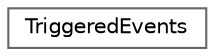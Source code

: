 digraph "Graphical Class Hierarchy"
{
 // LATEX_PDF_SIZE
  bgcolor="transparent";
  edge [fontname=Helvetica,fontsize=10,labelfontname=Helvetica,labelfontsize=10];
  node [fontname=Helvetica,fontsize=10,shape=box,height=0.2,width=0.4];
  rankdir="LR";
  Node0 [label="TriggeredEvents",height=0.2,width=0.4,color="grey40", fillcolor="white", style="filled",URL="$structTriggeredEvents.html",tooltip=" "];
}
